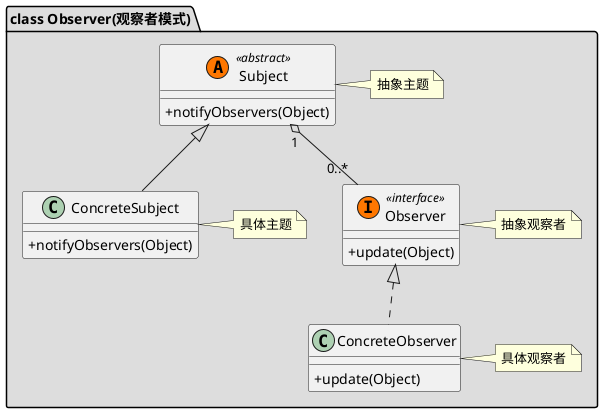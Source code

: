 @startuml
skinparam classAttributeIconSize 0

package "class Observer(观察者模式)" #DDDDDD {
    class Subject<< (A,#FF7700) abstract>>
    {
    +notifyObservers(Object)
    }
    note right: 抽象主题

    class ConcreteSubject
    {
    +notifyObservers(Object)
    }
    note right: 具体主题

    class Observer<< (I,#FF7700) interface>>
    {
    +update(Object)
    }
    note right: 抽象观察者

    class ConcreteObserver
    {
    +update(Object)
    }
    note right: 具体观察者

    Subject <|-- ConcreteSubject
    Subject "1" o-- "0..*" Observer
    Observer <|.. ConcreteObserver
}
@enduml
